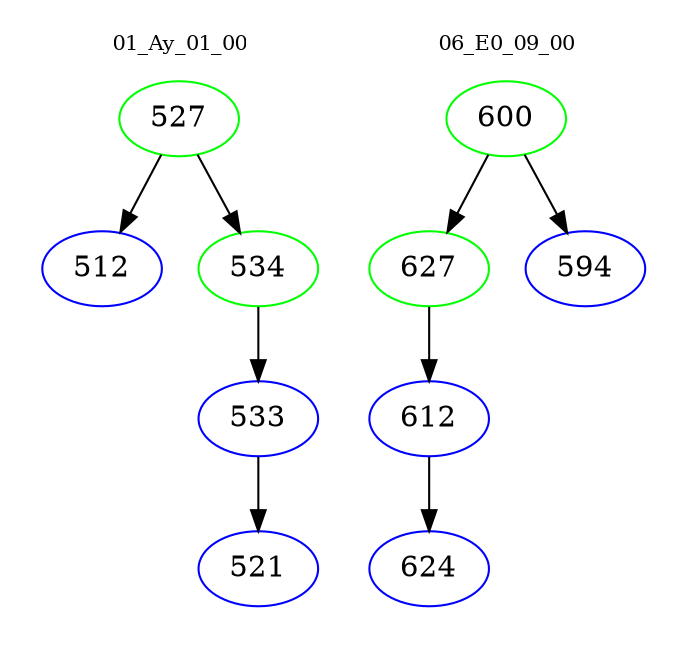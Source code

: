 digraph{
subgraph cluster_0 {
color = white
label = "01_Ay_01_00";
fontsize=10;
T0_527 [label="527", color="green"]
T0_527 -> T0_512 [color="black"]
T0_512 [label="512", color="blue"]
T0_527 -> T0_534 [color="black"]
T0_534 [label="534", color="green"]
T0_534 -> T0_533 [color="black"]
T0_533 [label="533", color="blue"]
T0_533 -> T0_521 [color="black"]
T0_521 [label="521", color="blue"]
}
subgraph cluster_1 {
color = white
label = "06_E0_09_00";
fontsize=10;
T1_600 [label="600", color="green"]
T1_600 -> T1_627 [color="black"]
T1_627 [label="627", color="green"]
T1_627 -> T1_612 [color="black"]
T1_612 [label="612", color="blue"]
T1_612 -> T1_624 [color="black"]
T1_624 [label="624", color="blue"]
T1_600 -> T1_594 [color="black"]
T1_594 [label="594", color="blue"]
}
}
